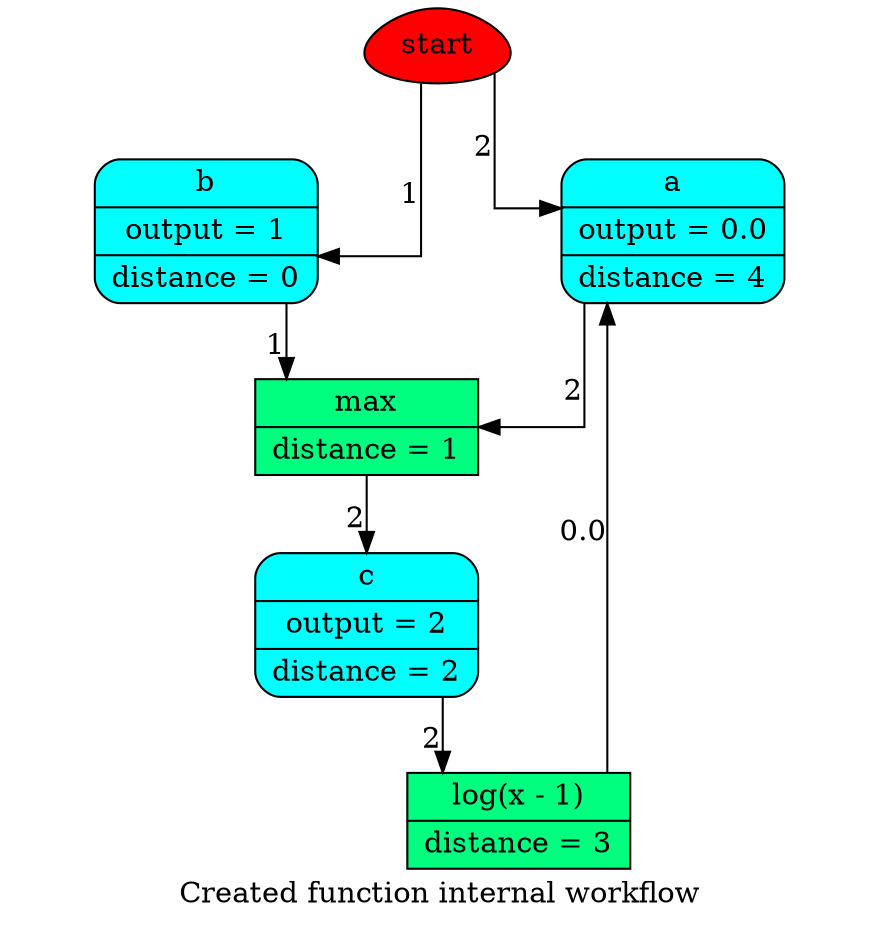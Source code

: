digraph "Created function internal" {
	graph [ratio=1]
	node [style=filled]
	label = "Created function internal workflow"
	splines = ortho
		"Created function internal_78709768" [label=start fillcolor=red shape=egg]
		"Created function internal_5285838715725610368" [label="{ a | output = 0.0 | distance = 4 }" fillcolor=cyan shape=Mrecord]
		"Created function internal_-8603157216472985936" [label="{ max | distance = 1 }" fillcolor=springgreen shape=record]
		"Created function internal_-1283898629557077595" [label="{ c | output = 2 | distance = 2 }" fillcolor=cyan shape=Mrecord]
		"Created function internal_842756815190668186" [label="{ b | output = 1 | distance = 0 }" fillcolor=cyan shape=Mrecord]
		"Created function internal_-7700641190460666817" [label="{ log(x - 1) | distance = 3 }" fillcolor=springgreen shape=record]
			"Created function internal_5285838715725610368" -> "Created function internal_-8603157216472985936" [xlabel=2]
			"Created function internal_-8603157216472985936" -> "Created function internal_-1283898629557077595" [xlabel=2]
			"Created function internal_-1283898629557077595" -> "Created function internal_-7700641190460666817" [xlabel=2]
			"Created function internal_78709768" -> "Created function internal_5285838715725610368" [xlabel=2]
			"Created function internal_78709768" -> "Created function internal_842756815190668186" [xlabel=1]
			"Created function internal_842756815190668186" -> "Created function internal_-8603157216472985936" [xlabel=1]
			"Created function internal_-7700641190460666817" -> "Created function internal_5285838715725610368" [xlabel=0.0]
}